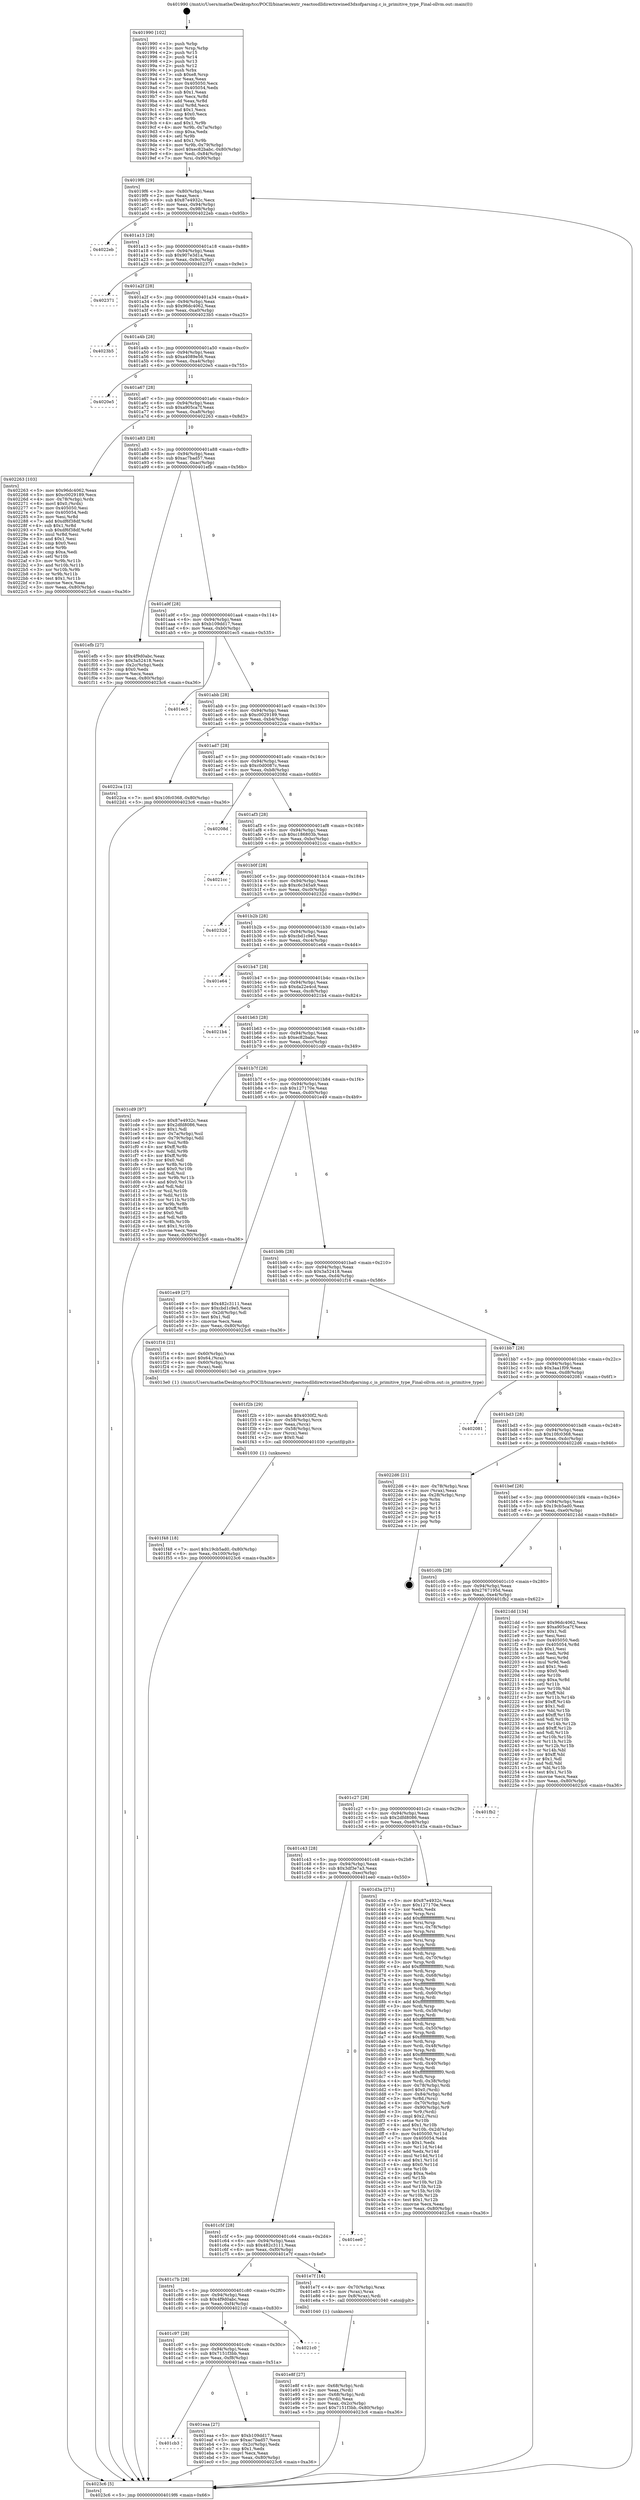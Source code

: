 digraph "0x401990" {
  label = "0x401990 (/mnt/c/Users/mathe/Desktop/tcc/POCII/binaries/extr_reactosdlldirectxwined3dxofparsing.c_is_primitive_type_Final-ollvm.out::main(0))"
  labelloc = "t"
  node[shape=record]

  Entry [label="",width=0.3,height=0.3,shape=circle,fillcolor=black,style=filled]
  "0x4019f6" [label="{
     0x4019f6 [29]\l
     | [instrs]\l
     &nbsp;&nbsp;0x4019f6 \<+3\>: mov -0x80(%rbp),%eax\l
     &nbsp;&nbsp;0x4019f9 \<+2\>: mov %eax,%ecx\l
     &nbsp;&nbsp;0x4019fb \<+6\>: sub $0x87e4932c,%ecx\l
     &nbsp;&nbsp;0x401a01 \<+6\>: mov %eax,-0x94(%rbp)\l
     &nbsp;&nbsp;0x401a07 \<+6\>: mov %ecx,-0x98(%rbp)\l
     &nbsp;&nbsp;0x401a0d \<+6\>: je 00000000004022eb \<main+0x95b\>\l
  }"]
  "0x4022eb" [label="{
     0x4022eb\l
  }", style=dashed]
  "0x401a13" [label="{
     0x401a13 [28]\l
     | [instrs]\l
     &nbsp;&nbsp;0x401a13 \<+5\>: jmp 0000000000401a18 \<main+0x88\>\l
     &nbsp;&nbsp;0x401a18 \<+6\>: mov -0x94(%rbp),%eax\l
     &nbsp;&nbsp;0x401a1e \<+5\>: sub $0x907e3d1a,%eax\l
     &nbsp;&nbsp;0x401a23 \<+6\>: mov %eax,-0x9c(%rbp)\l
     &nbsp;&nbsp;0x401a29 \<+6\>: je 0000000000402371 \<main+0x9e1\>\l
  }"]
  Exit [label="",width=0.3,height=0.3,shape=circle,fillcolor=black,style=filled,peripheries=2]
  "0x402371" [label="{
     0x402371\l
  }", style=dashed]
  "0x401a2f" [label="{
     0x401a2f [28]\l
     | [instrs]\l
     &nbsp;&nbsp;0x401a2f \<+5\>: jmp 0000000000401a34 \<main+0xa4\>\l
     &nbsp;&nbsp;0x401a34 \<+6\>: mov -0x94(%rbp),%eax\l
     &nbsp;&nbsp;0x401a3a \<+5\>: sub $0x96dc4062,%eax\l
     &nbsp;&nbsp;0x401a3f \<+6\>: mov %eax,-0xa0(%rbp)\l
     &nbsp;&nbsp;0x401a45 \<+6\>: je 00000000004023b5 \<main+0xa25\>\l
  }"]
  "0x401f48" [label="{
     0x401f48 [18]\l
     | [instrs]\l
     &nbsp;&nbsp;0x401f48 \<+7\>: movl $0x19cb5ad0,-0x80(%rbp)\l
     &nbsp;&nbsp;0x401f4f \<+6\>: mov %eax,-0x100(%rbp)\l
     &nbsp;&nbsp;0x401f55 \<+5\>: jmp 00000000004023c6 \<main+0xa36\>\l
  }"]
  "0x4023b5" [label="{
     0x4023b5\l
  }", style=dashed]
  "0x401a4b" [label="{
     0x401a4b [28]\l
     | [instrs]\l
     &nbsp;&nbsp;0x401a4b \<+5\>: jmp 0000000000401a50 \<main+0xc0\>\l
     &nbsp;&nbsp;0x401a50 \<+6\>: mov -0x94(%rbp),%eax\l
     &nbsp;&nbsp;0x401a56 \<+5\>: sub $0xa4089e56,%eax\l
     &nbsp;&nbsp;0x401a5b \<+6\>: mov %eax,-0xa4(%rbp)\l
     &nbsp;&nbsp;0x401a61 \<+6\>: je 00000000004020e5 \<main+0x755\>\l
  }"]
  "0x401f2b" [label="{
     0x401f2b [29]\l
     | [instrs]\l
     &nbsp;&nbsp;0x401f2b \<+10\>: movabs $0x4030f2,%rdi\l
     &nbsp;&nbsp;0x401f35 \<+4\>: mov -0x58(%rbp),%rcx\l
     &nbsp;&nbsp;0x401f39 \<+2\>: mov %eax,(%rcx)\l
     &nbsp;&nbsp;0x401f3b \<+4\>: mov -0x58(%rbp),%rcx\l
     &nbsp;&nbsp;0x401f3f \<+2\>: mov (%rcx),%esi\l
     &nbsp;&nbsp;0x401f41 \<+2\>: mov $0x0,%al\l
     &nbsp;&nbsp;0x401f43 \<+5\>: call 0000000000401030 \<printf@plt\>\l
     | [calls]\l
     &nbsp;&nbsp;0x401030 \{1\} (unknown)\l
  }"]
  "0x4020e5" [label="{
     0x4020e5\l
  }", style=dashed]
  "0x401a67" [label="{
     0x401a67 [28]\l
     | [instrs]\l
     &nbsp;&nbsp;0x401a67 \<+5\>: jmp 0000000000401a6c \<main+0xdc\>\l
     &nbsp;&nbsp;0x401a6c \<+6\>: mov -0x94(%rbp),%eax\l
     &nbsp;&nbsp;0x401a72 \<+5\>: sub $0xa905ca7f,%eax\l
     &nbsp;&nbsp;0x401a77 \<+6\>: mov %eax,-0xa8(%rbp)\l
     &nbsp;&nbsp;0x401a7d \<+6\>: je 0000000000402263 \<main+0x8d3\>\l
  }"]
  "0x401cb3" [label="{
     0x401cb3\l
  }", style=dashed]
  "0x402263" [label="{
     0x402263 [103]\l
     | [instrs]\l
     &nbsp;&nbsp;0x402263 \<+5\>: mov $0x96dc4062,%eax\l
     &nbsp;&nbsp;0x402268 \<+5\>: mov $0xc0029189,%ecx\l
     &nbsp;&nbsp;0x40226d \<+4\>: mov -0x78(%rbp),%rdx\l
     &nbsp;&nbsp;0x402271 \<+6\>: movl $0x0,(%rdx)\l
     &nbsp;&nbsp;0x402277 \<+7\>: mov 0x405050,%esi\l
     &nbsp;&nbsp;0x40227e \<+7\>: mov 0x405054,%edi\l
     &nbsp;&nbsp;0x402285 \<+3\>: mov %esi,%r8d\l
     &nbsp;&nbsp;0x402288 \<+7\>: add $0xdf6f38df,%r8d\l
     &nbsp;&nbsp;0x40228f \<+4\>: sub $0x1,%r8d\l
     &nbsp;&nbsp;0x402293 \<+7\>: sub $0xdf6f38df,%r8d\l
     &nbsp;&nbsp;0x40229a \<+4\>: imul %r8d,%esi\l
     &nbsp;&nbsp;0x40229e \<+3\>: and $0x1,%esi\l
     &nbsp;&nbsp;0x4022a1 \<+3\>: cmp $0x0,%esi\l
     &nbsp;&nbsp;0x4022a4 \<+4\>: sete %r9b\l
     &nbsp;&nbsp;0x4022a8 \<+3\>: cmp $0xa,%edi\l
     &nbsp;&nbsp;0x4022ab \<+4\>: setl %r10b\l
     &nbsp;&nbsp;0x4022af \<+3\>: mov %r9b,%r11b\l
     &nbsp;&nbsp;0x4022b2 \<+3\>: and %r10b,%r11b\l
     &nbsp;&nbsp;0x4022b5 \<+3\>: xor %r10b,%r9b\l
     &nbsp;&nbsp;0x4022b8 \<+3\>: or %r9b,%r11b\l
     &nbsp;&nbsp;0x4022bb \<+4\>: test $0x1,%r11b\l
     &nbsp;&nbsp;0x4022bf \<+3\>: cmovne %ecx,%eax\l
     &nbsp;&nbsp;0x4022c2 \<+3\>: mov %eax,-0x80(%rbp)\l
     &nbsp;&nbsp;0x4022c5 \<+5\>: jmp 00000000004023c6 \<main+0xa36\>\l
  }"]
  "0x401a83" [label="{
     0x401a83 [28]\l
     | [instrs]\l
     &nbsp;&nbsp;0x401a83 \<+5\>: jmp 0000000000401a88 \<main+0xf8\>\l
     &nbsp;&nbsp;0x401a88 \<+6\>: mov -0x94(%rbp),%eax\l
     &nbsp;&nbsp;0x401a8e \<+5\>: sub $0xac7bad57,%eax\l
     &nbsp;&nbsp;0x401a93 \<+6\>: mov %eax,-0xac(%rbp)\l
     &nbsp;&nbsp;0x401a99 \<+6\>: je 0000000000401efb \<main+0x56b\>\l
  }"]
  "0x401eaa" [label="{
     0x401eaa [27]\l
     | [instrs]\l
     &nbsp;&nbsp;0x401eaa \<+5\>: mov $0xb109dd17,%eax\l
     &nbsp;&nbsp;0x401eaf \<+5\>: mov $0xac7bad57,%ecx\l
     &nbsp;&nbsp;0x401eb4 \<+3\>: mov -0x2c(%rbp),%edx\l
     &nbsp;&nbsp;0x401eb7 \<+3\>: cmp $0x1,%edx\l
     &nbsp;&nbsp;0x401eba \<+3\>: cmovl %ecx,%eax\l
     &nbsp;&nbsp;0x401ebd \<+3\>: mov %eax,-0x80(%rbp)\l
     &nbsp;&nbsp;0x401ec0 \<+5\>: jmp 00000000004023c6 \<main+0xa36\>\l
  }"]
  "0x401efb" [label="{
     0x401efb [27]\l
     | [instrs]\l
     &nbsp;&nbsp;0x401efb \<+5\>: mov $0x4f9d0abc,%eax\l
     &nbsp;&nbsp;0x401f00 \<+5\>: mov $0x3a52418,%ecx\l
     &nbsp;&nbsp;0x401f05 \<+3\>: mov -0x2c(%rbp),%edx\l
     &nbsp;&nbsp;0x401f08 \<+3\>: cmp $0x0,%edx\l
     &nbsp;&nbsp;0x401f0b \<+3\>: cmove %ecx,%eax\l
     &nbsp;&nbsp;0x401f0e \<+3\>: mov %eax,-0x80(%rbp)\l
     &nbsp;&nbsp;0x401f11 \<+5\>: jmp 00000000004023c6 \<main+0xa36\>\l
  }"]
  "0x401a9f" [label="{
     0x401a9f [28]\l
     | [instrs]\l
     &nbsp;&nbsp;0x401a9f \<+5\>: jmp 0000000000401aa4 \<main+0x114\>\l
     &nbsp;&nbsp;0x401aa4 \<+6\>: mov -0x94(%rbp),%eax\l
     &nbsp;&nbsp;0x401aaa \<+5\>: sub $0xb109dd17,%eax\l
     &nbsp;&nbsp;0x401aaf \<+6\>: mov %eax,-0xb0(%rbp)\l
     &nbsp;&nbsp;0x401ab5 \<+6\>: je 0000000000401ec5 \<main+0x535\>\l
  }"]
  "0x401c97" [label="{
     0x401c97 [28]\l
     | [instrs]\l
     &nbsp;&nbsp;0x401c97 \<+5\>: jmp 0000000000401c9c \<main+0x30c\>\l
     &nbsp;&nbsp;0x401c9c \<+6\>: mov -0x94(%rbp),%eax\l
     &nbsp;&nbsp;0x401ca2 \<+5\>: sub $0x7151f3bb,%eax\l
     &nbsp;&nbsp;0x401ca7 \<+6\>: mov %eax,-0xf8(%rbp)\l
     &nbsp;&nbsp;0x401cad \<+6\>: je 0000000000401eaa \<main+0x51a\>\l
  }"]
  "0x401ec5" [label="{
     0x401ec5\l
  }", style=dashed]
  "0x401abb" [label="{
     0x401abb [28]\l
     | [instrs]\l
     &nbsp;&nbsp;0x401abb \<+5\>: jmp 0000000000401ac0 \<main+0x130\>\l
     &nbsp;&nbsp;0x401ac0 \<+6\>: mov -0x94(%rbp),%eax\l
     &nbsp;&nbsp;0x401ac6 \<+5\>: sub $0xc0029189,%eax\l
     &nbsp;&nbsp;0x401acb \<+6\>: mov %eax,-0xb4(%rbp)\l
     &nbsp;&nbsp;0x401ad1 \<+6\>: je 00000000004022ca \<main+0x93a\>\l
  }"]
  "0x4021c0" [label="{
     0x4021c0\l
  }", style=dashed]
  "0x4022ca" [label="{
     0x4022ca [12]\l
     | [instrs]\l
     &nbsp;&nbsp;0x4022ca \<+7\>: movl $0x10fc0368,-0x80(%rbp)\l
     &nbsp;&nbsp;0x4022d1 \<+5\>: jmp 00000000004023c6 \<main+0xa36\>\l
  }"]
  "0x401ad7" [label="{
     0x401ad7 [28]\l
     | [instrs]\l
     &nbsp;&nbsp;0x401ad7 \<+5\>: jmp 0000000000401adc \<main+0x14c\>\l
     &nbsp;&nbsp;0x401adc \<+6\>: mov -0x94(%rbp),%eax\l
     &nbsp;&nbsp;0x401ae2 \<+5\>: sub $0xc0d0087c,%eax\l
     &nbsp;&nbsp;0x401ae7 \<+6\>: mov %eax,-0xb8(%rbp)\l
     &nbsp;&nbsp;0x401aed \<+6\>: je 000000000040208d \<main+0x6fd\>\l
  }"]
  "0x401e8f" [label="{
     0x401e8f [27]\l
     | [instrs]\l
     &nbsp;&nbsp;0x401e8f \<+4\>: mov -0x68(%rbp),%rdi\l
     &nbsp;&nbsp;0x401e93 \<+2\>: mov %eax,(%rdi)\l
     &nbsp;&nbsp;0x401e95 \<+4\>: mov -0x68(%rbp),%rdi\l
     &nbsp;&nbsp;0x401e99 \<+2\>: mov (%rdi),%eax\l
     &nbsp;&nbsp;0x401e9b \<+3\>: mov %eax,-0x2c(%rbp)\l
     &nbsp;&nbsp;0x401e9e \<+7\>: movl $0x7151f3bb,-0x80(%rbp)\l
     &nbsp;&nbsp;0x401ea5 \<+5\>: jmp 00000000004023c6 \<main+0xa36\>\l
  }"]
  "0x40208d" [label="{
     0x40208d\l
  }", style=dashed]
  "0x401af3" [label="{
     0x401af3 [28]\l
     | [instrs]\l
     &nbsp;&nbsp;0x401af3 \<+5\>: jmp 0000000000401af8 \<main+0x168\>\l
     &nbsp;&nbsp;0x401af8 \<+6\>: mov -0x94(%rbp),%eax\l
     &nbsp;&nbsp;0x401afe \<+5\>: sub $0xc186803b,%eax\l
     &nbsp;&nbsp;0x401b03 \<+6\>: mov %eax,-0xbc(%rbp)\l
     &nbsp;&nbsp;0x401b09 \<+6\>: je 00000000004021cc \<main+0x83c\>\l
  }"]
  "0x401c7b" [label="{
     0x401c7b [28]\l
     | [instrs]\l
     &nbsp;&nbsp;0x401c7b \<+5\>: jmp 0000000000401c80 \<main+0x2f0\>\l
     &nbsp;&nbsp;0x401c80 \<+6\>: mov -0x94(%rbp),%eax\l
     &nbsp;&nbsp;0x401c86 \<+5\>: sub $0x4f9d0abc,%eax\l
     &nbsp;&nbsp;0x401c8b \<+6\>: mov %eax,-0xf4(%rbp)\l
     &nbsp;&nbsp;0x401c91 \<+6\>: je 00000000004021c0 \<main+0x830\>\l
  }"]
  "0x4021cc" [label="{
     0x4021cc\l
  }", style=dashed]
  "0x401b0f" [label="{
     0x401b0f [28]\l
     | [instrs]\l
     &nbsp;&nbsp;0x401b0f \<+5\>: jmp 0000000000401b14 \<main+0x184\>\l
     &nbsp;&nbsp;0x401b14 \<+6\>: mov -0x94(%rbp),%eax\l
     &nbsp;&nbsp;0x401b1a \<+5\>: sub $0xc6c345a9,%eax\l
     &nbsp;&nbsp;0x401b1f \<+6\>: mov %eax,-0xc0(%rbp)\l
     &nbsp;&nbsp;0x401b25 \<+6\>: je 000000000040232d \<main+0x99d\>\l
  }"]
  "0x401e7f" [label="{
     0x401e7f [16]\l
     | [instrs]\l
     &nbsp;&nbsp;0x401e7f \<+4\>: mov -0x70(%rbp),%rax\l
     &nbsp;&nbsp;0x401e83 \<+3\>: mov (%rax),%rax\l
     &nbsp;&nbsp;0x401e86 \<+4\>: mov 0x8(%rax),%rdi\l
     &nbsp;&nbsp;0x401e8a \<+5\>: call 0000000000401040 \<atoi@plt\>\l
     | [calls]\l
     &nbsp;&nbsp;0x401040 \{1\} (unknown)\l
  }"]
  "0x40232d" [label="{
     0x40232d\l
  }", style=dashed]
  "0x401b2b" [label="{
     0x401b2b [28]\l
     | [instrs]\l
     &nbsp;&nbsp;0x401b2b \<+5\>: jmp 0000000000401b30 \<main+0x1a0\>\l
     &nbsp;&nbsp;0x401b30 \<+6\>: mov -0x94(%rbp),%eax\l
     &nbsp;&nbsp;0x401b36 \<+5\>: sub $0xcbd1c9e5,%eax\l
     &nbsp;&nbsp;0x401b3b \<+6\>: mov %eax,-0xc4(%rbp)\l
     &nbsp;&nbsp;0x401b41 \<+6\>: je 0000000000401e64 \<main+0x4d4\>\l
  }"]
  "0x401c5f" [label="{
     0x401c5f [28]\l
     | [instrs]\l
     &nbsp;&nbsp;0x401c5f \<+5\>: jmp 0000000000401c64 \<main+0x2d4\>\l
     &nbsp;&nbsp;0x401c64 \<+6\>: mov -0x94(%rbp),%eax\l
     &nbsp;&nbsp;0x401c6a \<+5\>: sub $0x482c3111,%eax\l
     &nbsp;&nbsp;0x401c6f \<+6\>: mov %eax,-0xf0(%rbp)\l
     &nbsp;&nbsp;0x401c75 \<+6\>: je 0000000000401e7f \<main+0x4ef\>\l
  }"]
  "0x401e64" [label="{
     0x401e64\l
  }", style=dashed]
  "0x401b47" [label="{
     0x401b47 [28]\l
     | [instrs]\l
     &nbsp;&nbsp;0x401b47 \<+5\>: jmp 0000000000401b4c \<main+0x1bc\>\l
     &nbsp;&nbsp;0x401b4c \<+6\>: mov -0x94(%rbp),%eax\l
     &nbsp;&nbsp;0x401b52 \<+5\>: sub $0xda22e4cd,%eax\l
     &nbsp;&nbsp;0x401b57 \<+6\>: mov %eax,-0xc8(%rbp)\l
     &nbsp;&nbsp;0x401b5d \<+6\>: je 00000000004021b4 \<main+0x824\>\l
  }"]
  "0x401ee0" [label="{
     0x401ee0\l
  }", style=dashed]
  "0x4021b4" [label="{
     0x4021b4\l
  }", style=dashed]
  "0x401b63" [label="{
     0x401b63 [28]\l
     | [instrs]\l
     &nbsp;&nbsp;0x401b63 \<+5\>: jmp 0000000000401b68 \<main+0x1d8\>\l
     &nbsp;&nbsp;0x401b68 \<+6\>: mov -0x94(%rbp),%eax\l
     &nbsp;&nbsp;0x401b6e \<+5\>: sub $0xec82babc,%eax\l
     &nbsp;&nbsp;0x401b73 \<+6\>: mov %eax,-0xcc(%rbp)\l
     &nbsp;&nbsp;0x401b79 \<+6\>: je 0000000000401cd9 \<main+0x349\>\l
  }"]
  "0x401c43" [label="{
     0x401c43 [28]\l
     | [instrs]\l
     &nbsp;&nbsp;0x401c43 \<+5\>: jmp 0000000000401c48 \<main+0x2b8\>\l
     &nbsp;&nbsp;0x401c48 \<+6\>: mov -0x94(%rbp),%eax\l
     &nbsp;&nbsp;0x401c4e \<+5\>: sub $0x3df3e7a3,%eax\l
     &nbsp;&nbsp;0x401c53 \<+6\>: mov %eax,-0xec(%rbp)\l
     &nbsp;&nbsp;0x401c59 \<+6\>: je 0000000000401ee0 \<main+0x550\>\l
  }"]
  "0x401cd9" [label="{
     0x401cd9 [97]\l
     | [instrs]\l
     &nbsp;&nbsp;0x401cd9 \<+5\>: mov $0x87e4932c,%eax\l
     &nbsp;&nbsp;0x401cde \<+5\>: mov $0x2dfd8086,%ecx\l
     &nbsp;&nbsp;0x401ce3 \<+2\>: mov $0x1,%dl\l
     &nbsp;&nbsp;0x401ce5 \<+4\>: mov -0x7a(%rbp),%sil\l
     &nbsp;&nbsp;0x401ce9 \<+4\>: mov -0x79(%rbp),%dil\l
     &nbsp;&nbsp;0x401ced \<+3\>: mov %sil,%r8b\l
     &nbsp;&nbsp;0x401cf0 \<+4\>: xor $0xff,%r8b\l
     &nbsp;&nbsp;0x401cf4 \<+3\>: mov %dil,%r9b\l
     &nbsp;&nbsp;0x401cf7 \<+4\>: xor $0xff,%r9b\l
     &nbsp;&nbsp;0x401cfb \<+3\>: xor $0x0,%dl\l
     &nbsp;&nbsp;0x401cfe \<+3\>: mov %r8b,%r10b\l
     &nbsp;&nbsp;0x401d01 \<+4\>: and $0x0,%r10b\l
     &nbsp;&nbsp;0x401d05 \<+3\>: and %dl,%sil\l
     &nbsp;&nbsp;0x401d08 \<+3\>: mov %r9b,%r11b\l
     &nbsp;&nbsp;0x401d0b \<+4\>: and $0x0,%r11b\l
     &nbsp;&nbsp;0x401d0f \<+3\>: and %dl,%dil\l
     &nbsp;&nbsp;0x401d12 \<+3\>: or %sil,%r10b\l
     &nbsp;&nbsp;0x401d15 \<+3\>: or %dil,%r11b\l
     &nbsp;&nbsp;0x401d18 \<+3\>: xor %r11b,%r10b\l
     &nbsp;&nbsp;0x401d1b \<+3\>: or %r9b,%r8b\l
     &nbsp;&nbsp;0x401d1e \<+4\>: xor $0xff,%r8b\l
     &nbsp;&nbsp;0x401d22 \<+3\>: or $0x0,%dl\l
     &nbsp;&nbsp;0x401d25 \<+3\>: and %dl,%r8b\l
     &nbsp;&nbsp;0x401d28 \<+3\>: or %r8b,%r10b\l
     &nbsp;&nbsp;0x401d2b \<+4\>: test $0x1,%r10b\l
     &nbsp;&nbsp;0x401d2f \<+3\>: cmovne %ecx,%eax\l
     &nbsp;&nbsp;0x401d32 \<+3\>: mov %eax,-0x80(%rbp)\l
     &nbsp;&nbsp;0x401d35 \<+5\>: jmp 00000000004023c6 \<main+0xa36\>\l
  }"]
  "0x401b7f" [label="{
     0x401b7f [28]\l
     | [instrs]\l
     &nbsp;&nbsp;0x401b7f \<+5\>: jmp 0000000000401b84 \<main+0x1f4\>\l
     &nbsp;&nbsp;0x401b84 \<+6\>: mov -0x94(%rbp),%eax\l
     &nbsp;&nbsp;0x401b8a \<+5\>: sub $0x127170e,%eax\l
     &nbsp;&nbsp;0x401b8f \<+6\>: mov %eax,-0xd0(%rbp)\l
     &nbsp;&nbsp;0x401b95 \<+6\>: je 0000000000401e49 \<main+0x4b9\>\l
  }"]
  "0x4023c6" [label="{
     0x4023c6 [5]\l
     | [instrs]\l
     &nbsp;&nbsp;0x4023c6 \<+5\>: jmp 00000000004019f6 \<main+0x66\>\l
  }"]
  "0x401990" [label="{
     0x401990 [102]\l
     | [instrs]\l
     &nbsp;&nbsp;0x401990 \<+1\>: push %rbp\l
     &nbsp;&nbsp;0x401991 \<+3\>: mov %rsp,%rbp\l
     &nbsp;&nbsp;0x401994 \<+2\>: push %r15\l
     &nbsp;&nbsp;0x401996 \<+2\>: push %r14\l
     &nbsp;&nbsp;0x401998 \<+2\>: push %r13\l
     &nbsp;&nbsp;0x40199a \<+2\>: push %r12\l
     &nbsp;&nbsp;0x40199c \<+1\>: push %rbx\l
     &nbsp;&nbsp;0x40199d \<+7\>: sub $0xe8,%rsp\l
     &nbsp;&nbsp;0x4019a4 \<+2\>: xor %eax,%eax\l
     &nbsp;&nbsp;0x4019a6 \<+7\>: mov 0x405050,%ecx\l
     &nbsp;&nbsp;0x4019ad \<+7\>: mov 0x405054,%edx\l
     &nbsp;&nbsp;0x4019b4 \<+3\>: sub $0x1,%eax\l
     &nbsp;&nbsp;0x4019b7 \<+3\>: mov %ecx,%r8d\l
     &nbsp;&nbsp;0x4019ba \<+3\>: add %eax,%r8d\l
     &nbsp;&nbsp;0x4019bd \<+4\>: imul %r8d,%ecx\l
     &nbsp;&nbsp;0x4019c1 \<+3\>: and $0x1,%ecx\l
     &nbsp;&nbsp;0x4019c4 \<+3\>: cmp $0x0,%ecx\l
     &nbsp;&nbsp;0x4019c7 \<+4\>: sete %r9b\l
     &nbsp;&nbsp;0x4019cb \<+4\>: and $0x1,%r9b\l
     &nbsp;&nbsp;0x4019cf \<+4\>: mov %r9b,-0x7a(%rbp)\l
     &nbsp;&nbsp;0x4019d3 \<+3\>: cmp $0xa,%edx\l
     &nbsp;&nbsp;0x4019d6 \<+4\>: setl %r9b\l
     &nbsp;&nbsp;0x4019da \<+4\>: and $0x1,%r9b\l
     &nbsp;&nbsp;0x4019de \<+4\>: mov %r9b,-0x79(%rbp)\l
     &nbsp;&nbsp;0x4019e2 \<+7\>: movl $0xec82babc,-0x80(%rbp)\l
     &nbsp;&nbsp;0x4019e9 \<+6\>: mov %edi,-0x84(%rbp)\l
     &nbsp;&nbsp;0x4019ef \<+7\>: mov %rsi,-0x90(%rbp)\l
  }"]
  "0x401d3a" [label="{
     0x401d3a [271]\l
     | [instrs]\l
     &nbsp;&nbsp;0x401d3a \<+5\>: mov $0x87e4932c,%eax\l
     &nbsp;&nbsp;0x401d3f \<+5\>: mov $0x127170e,%ecx\l
     &nbsp;&nbsp;0x401d44 \<+2\>: xor %edx,%edx\l
     &nbsp;&nbsp;0x401d46 \<+3\>: mov %rsp,%rsi\l
     &nbsp;&nbsp;0x401d49 \<+4\>: add $0xfffffffffffffff0,%rsi\l
     &nbsp;&nbsp;0x401d4d \<+3\>: mov %rsi,%rsp\l
     &nbsp;&nbsp;0x401d50 \<+4\>: mov %rsi,-0x78(%rbp)\l
     &nbsp;&nbsp;0x401d54 \<+3\>: mov %rsp,%rsi\l
     &nbsp;&nbsp;0x401d57 \<+4\>: add $0xfffffffffffffff0,%rsi\l
     &nbsp;&nbsp;0x401d5b \<+3\>: mov %rsi,%rsp\l
     &nbsp;&nbsp;0x401d5e \<+3\>: mov %rsp,%rdi\l
     &nbsp;&nbsp;0x401d61 \<+4\>: add $0xfffffffffffffff0,%rdi\l
     &nbsp;&nbsp;0x401d65 \<+3\>: mov %rdi,%rsp\l
     &nbsp;&nbsp;0x401d68 \<+4\>: mov %rdi,-0x70(%rbp)\l
     &nbsp;&nbsp;0x401d6c \<+3\>: mov %rsp,%rdi\l
     &nbsp;&nbsp;0x401d6f \<+4\>: add $0xfffffffffffffff0,%rdi\l
     &nbsp;&nbsp;0x401d73 \<+3\>: mov %rdi,%rsp\l
     &nbsp;&nbsp;0x401d76 \<+4\>: mov %rdi,-0x68(%rbp)\l
     &nbsp;&nbsp;0x401d7a \<+3\>: mov %rsp,%rdi\l
     &nbsp;&nbsp;0x401d7d \<+4\>: add $0xfffffffffffffff0,%rdi\l
     &nbsp;&nbsp;0x401d81 \<+3\>: mov %rdi,%rsp\l
     &nbsp;&nbsp;0x401d84 \<+4\>: mov %rdi,-0x60(%rbp)\l
     &nbsp;&nbsp;0x401d88 \<+3\>: mov %rsp,%rdi\l
     &nbsp;&nbsp;0x401d8b \<+4\>: add $0xfffffffffffffff0,%rdi\l
     &nbsp;&nbsp;0x401d8f \<+3\>: mov %rdi,%rsp\l
     &nbsp;&nbsp;0x401d92 \<+4\>: mov %rdi,-0x58(%rbp)\l
     &nbsp;&nbsp;0x401d96 \<+3\>: mov %rsp,%rdi\l
     &nbsp;&nbsp;0x401d99 \<+4\>: add $0xfffffffffffffff0,%rdi\l
     &nbsp;&nbsp;0x401d9d \<+3\>: mov %rdi,%rsp\l
     &nbsp;&nbsp;0x401da0 \<+4\>: mov %rdi,-0x50(%rbp)\l
     &nbsp;&nbsp;0x401da4 \<+3\>: mov %rsp,%rdi\l
     &nbsp;&nbsp;0x401da7 \<+4\>: add $0xfffffffffffffff0,%rdi\l
     &nbsp;&nbsp;0x401dab \<+3\>: mov %rdi,%rsp\l
     &nbsp;&nbsp;0x401dae \<+4\>: mov %rdi,-0x48(%rbp)\l
     &nbsp;&nbsp;0x401db2 \<+3\>: mov %rsp,%rdi\l
     &nbsp;&nbsp;0x401db5 \<+4\>: add $0xfffffffffffffff0,%rdi\l
     &nbsp;&nbsp;0x401db9 \<+3\>: mov %rdi,%rsp\l
     &nbsp;&nbsp;0x401dbc \<+4\>: mov %rdi,-0x40(%rbp)\l
     &nbsp;&nbsp;0x401dc0 \<+3\>: mov %rsp,%rdi\l
     &nbsp;&nbsp;0x401dc3 \<+4\>: add $0xfffffffffffffff0,%rdi\l
     &nbsp;&nbsp;0x401dc7 \<+3\>: mov %rdi,%rsp\l
     &nbsp;&nbsp;0x401dca \<+4\>: mov %rdi,-0x38(%rbp)\l
     &nbsp;&nbsp;0x401dce \<+4\>: mov -0x78(%rbp),%rdi\l
     &nbsp;&nbsp;0x401dd2 \<+6\>: movl $0x0,(%rdi)\l
     &nbsp;&nbsp;0x401dd8 \<+7\>: mov -0x84(%rbp),%r8d\l
     &nbsp;&nbsp;0x401ddf \<+3\>: mov %r8d,(%rsi)\l
     &nbsp;&nbsp;0x401de2 \<+4\>: mov -0x70(%rbp),%rdi\l
     &nbsp;&nbsp;0x401de6 \<+7\>: mov -0x90(%rbp),%r9\l
     &nbsp;&nbsp;0x401ded \<+3\>: mov %r9,(%rdi)\l
     &nbsp;&nbsp;0x401df0 \<+3\>: cmpl $0x2,(%rsi)\l
     &nbsp;&nbsp;0x401df3 \<+4\>: setne %r10b\l
     &nbsp;&nbsp;0x401df7 \<+4\>: and $0x1,%r10b\l
     &nbsp;&nbsp;0x401dfb \<+4\>: mov %r10b,-0x2d(%rbp)\l
     &nbsp;&nbsp;0x401dff \<+8\>: mov 0x405050,%r11d\l
     &nbsp;&nbsp;0x401e07 \<+7\>: mov 0x405054,%ebx\l
     &nbsp;&nbsp;0x401e0e \<+3\>: sub $0x1,%edx\l
     &nbsp;&nbsp;0x401e11 \<+3\>: mov %r11d,%r14d\l
     &nbsp;&nbsp;0x401e14 \<+3\>: add %edx,%r14d\l
     &nbsp;&nbsp;0x401e17 \<+4\>: imul %r14d,%r11d\l
     &nbsp;&nbsp;0x401e1b \<+4\>: and $0x1,%r11d\l
     &nbsp;&nbsp;0x401e1f \<+4\>: cmp $0x0,%r11d\l
     &nbsp;&nbsp;0x401e23 \<+4\>: sete %r10b\l
     &nbsp;&nbsp;0x401e27 \<+3\>: cmp $0xa,%ebx\l
     &nbsp;&nbsp;0x401e2a \<+4\>: setl %r15b\l
     &nbsp;&nbsp;0x401e2e \<+3\>: mov %r10b,%r12b\l
     &nbsp;&nbsp;0x401e31 \<+3\>: and %r15b,%r12b\l
     &nbsp;&nbsp;0x401e34 \<+3\>: xor %r15b,%r10b\l
     &nbsp;&nbsp;0x401e37 \<+3\>: or %r10b,%r12b\l
     &nbsp;&nbsp;0x401e3a \<+4\>: test $0x1,%r12b\l
     &nbsp;&nbsp;0x401e3e \<+3\>: cmovne %ecx,%eax\l
     &nbsp;&nbsp;0x401e41 \<+3\>: mov %eax,-0x80(%rbp)\l
     &nbsp;&nbsp;0x401e44 \<+5\>: jmp 00000000004023c6 \<main+0xa36\>\l
  }"]
  "0x401e49" [label="{
     0x401e49 [27]\l
     | [instrs]\l
     &nbsp;&nbsp;0x401e49 \<+5\>: mov $0x482c3111,%eax\l
     &nbsp;&nbsp;0x401e4e \<+5\>: mov $0xcbd1c9e5,%ecx\l
     &nbsp;&nbsp;0x401e53 \<+3\>: mov -0x2d(%rbp),%dl\l
     &nbsp;&nbsp;0x401e56 \<+3\>: test $0x1,%dl\l
     &nbsp;&nbsp;0x401e59 \<+3\>: cmovne %ecx,%eax\l
     &nbsp;&nbsp;0x401e5c \<+3\>: mov %eax,-0x80(%rbp)\l
     &nbsp;&nbsp;0x401e5f \<+5\>: jmp 00000000004023c6 \<main+0xa36\>\l
  }"]
  "0x401b9b" [label="{
     0x401b9b [28]\l
     | [instrs]\l
     &nbsp;&nbsp;0x401b9b \<+5\>: jmp 0000000000401ba0 \<main+0x210\>\l
     &nbsp;&nbsp;0x401ba0 \<+6\>: mov -0x94(%rbp),%eax\l
     &nbsp;&nbsp;0x401ba6 \<+5\>: sub $0x3a52418,%eax\l
     &nbsp;&nbsp;0x401bab \<+6\>: mov %eax,-0xd4(%rbp)\l
     &nbsp;&nbsp;0x401bb1 \<+6\>: je 0000000000401f16 \<main+0x586\>\l
  }"]
  "0x401c27" [label="{
     0x401c27 [28]\l
     | [instrs]\l
     &nbsp;&nbsp;0x401c27 \<+5\>: jmp 0000000000401c2c \<main+0x29c\>\l
     &nbsp;&nbsp;0x401c2c \<+6\>: mov -0x94(%rbp),%eax\l
     &nbsp;&nbsp;0x401c32 \<+5\>: sub $0x2dfd8086,%eax\l
     &nbsp;&nbsp;0x401c37 \<+6\>: mov %eax,-0xe8(%rbp)\l
     &nbsp;&nbsp;0x401c3d \<+6\>: je 0000000000401d3a \<main+0x3aa\>\l
  }"]
  "0x401f16" [label="{
     0x401f16 [21]\l
     | [instrs]\l
     &nbsp;&nbsp;0x401f16 \<+4\>: mov -0x60(%rbp),%rax\l
     &nbsp;&nbsp;0x401f1a \<+6\>: movl $0x64,(%rax)\l
     &nbsp;&nbsp;0x401f20 \<+4\>: mov -0x60(%rbp),%rax\l
     &nbsp;&nbsp;0x401f24 \<+2\>: mov (%rax),%edi\l
     &nbsp;&nbsp;0x401f26 \<+5\>: call 00000000004013e0 \<is_primitive_type\>\l
     | [calls]\l
     &nbsp;&nbsp;0x4013e0 \{1\} (/mnt/c/Users/mathe/Desktop/tcc/POCII/binaries/extr_reactosdlldirectxwined3dxofparsing.c_is_primitive_type_Final-ollvm.out::is_primitive_type)\l
  }"]
  "0x401bb7" [label="{
     0x401bb7 [28]\l
     | [instrs]\l
     &nbsp;&nbsp;0x401bb7 \<+5\>: jmp 0000000000401bbc \<main+0x22c\>\l
     &nbsp;&nbsp;0x401bbc \<+6\>: mov -0x94(%rbp),%eax\l
     &nbsp;&nbsp;0x401bc2 \<+5\>: sub $0x3aa1f09,%eax\l
     &nbsp;&nbsp;0x401bc7 \<+6\>: mov %eax,-0xd8(%rbp)\l
     &nbsp;&nbsp;0x401bcd \<+6\>: je 0000000000402081 \<main+0x6f1\>\l
  }"]
  "0x401fb2" [label="{
     0x401fb2\l
  }", style=dashed]
  "0x402081" [label="{
     0x402081\l
  }", style=dashed]
  "0x401bd3" [label="{
     0x401bd3 [28]\l
     | [instrs]\l
     &nbsp;&nbsp;0x401bd3 \<+5\>: jmp 0000000000401bd8 \<main+0x248\>\l
     &nbsp;&nbsp;0x401bd8 \<+6\>: mov -0x94(%rbp),%eax\l
     &nbsp;&nbsp;0x401bde \<+5\>: sub $0x10fc0368,%eax\l
     &nbsp;&nbsp;0x401be3 \<+6\>: mov %eax,-0xdc(%rbp)\l
     &nbsp;&nbsp;0x401be9 \<+6\>: je 00000000004022d6 \<main+0x946\>\l
  }"]
  "0x401c0b" [label="{
     0x401c0b [28]\l
     | [instrs]\l
     &nbsp;&nbsp;0x401c0b \<+5\>: jmp 0000000000401c10 \<main+0x280\>\l
     &nbsp;&nbsp;0x401c10 \<+6\>: mov -0x94(%rbp),%eax\l
     &nbsp;&nbsp;0x401c16 \<+5\>: sub $0x2767195d,%eax\l
     &nbsp;&nbsp;0x401c1b \<+6\>: mov %eax,-0xe4(%rbp)\l
     &nbsp;&nbsp;0x401c21 \<+6\>: je 0000000000401fb2 \<main+0x622\>\l
  }"]
  "0x4022d6" [label="{
     0x4022d6 [21]\l
     | [instrs]\l
     &nbsp;&nbsp;0x4022d6 \<+4\>: mov -0x78(%rbp),%rax\l
     &nbsp;&nbsp;0x4022da \<+2\>: mov (%rax),%eax\l
     &nbsp;&nbsp;0x4022dc \<+4\>: lea -0x28(%rbp),%rsp\l
     &nbsp;&nbsp;0x4022e0 \<+1\>: pop %rbx\l
     &nbsp;&nbsp;0x4022e1 \<+2\>: pop %r12\l
     &nbsp;&nbsp;0x4022e3 \<+2\>: pop %r13\l
     &nbsp;&nbsp;0x4022e5 \<+2\>: pop %r14\l
     &nbsp;&nbsp;0x4022e7 \<+2\>: pop %r15\l
     &nbsp;&nbsp;0x4022e9 \<+1\>: pop %rbp\l
     &nbsp;&nbsp;0x4022ea \<+1\>: ret\l
  }"]
  "0x401bef" [label="{
     0x401bef [28]\l
     | [instrs]\l
     &nbsp;&nbsp;0x401bef \<+5\>: jmp 0000000000401bf4 \<main+0x264\>\l
     &nbsp;&nbsp;0x401bf4 \<+6\>: mov -0x94(%rbp),%eax\l
     &nbsp;&nbsp;0x401bfa \<+5\>: sub $0x19cb5ad0,%eax\l
     &nbsp;&nbsp;0x401bff \<+6\>: mov %eax,-0xe0(%rbp)\l
     &nbsp;&nbsp;0x401c05 \<+6\>: je 00000000004021dd \<main+0x84d\>\l
  }"]
  "0x4021dd" [label="{
     0x4021dd [134]\l
     | [instrs]\l
     &nbsp;&nbsp;0x4021dd \<+5\>: mov $0x96dc4062,%eax\l
     &nbsp;&nbsp;0x4021e2 \<+5\>: mov $0xa905ca7f,%ecx\l
     &nbsp;&nbsp;0x4021e7 \<+2\>: mov $0x1,%dl\l
     &nbsp;&nbsp;0x4021e9 \<+2\>: xor %esi,%esi\l
     &nbsp;&nbsp;0x4021eb \<+7\>: mov 0x405050,%edi\l
     &nbsp;&nbsp;0x4021f2 \<+8\>: mov 0x405054,%r8d\l
     &nbsp;&nbsp;0x4021fa \<+3\>: sub $0x1,%esi\l
     &nbsp;&nbsp;0x4021fd \<+3\>: mov %edi,%r9d\l
     &nbsp;&nbsp;0x402200 \<+3\>: add %esi,%r9d\l
     &nbsp;&nbsp;0x402203 \<+4\>: imul %r9d,%edi\l
     &nbsp;&nbsp;0x402207 \<+3\>: and $0x1,%edi\l
     &nbsp;&nbsp;0x40220a \<+3\>: cmp $0x0,%edi\l
     &nbsp;&nbsp;0x40220d \<+4\>: sete %r10b\l
     &nbsp;&nbsp;0x402211 \<+4\>: cmp $0xa,%r8d\l
     &nbsp;&nbsp;0x402215 \<+4\>: setl %r11b\l
     &nbsp;&nbsp;0x402219 \<+3\>: mov %r10b,%bl\l
     &nbsp;&nbsp;0x40221c \<+3\>: xor $0xff,%bl\l
     &nbsp;&nbsp;0x40221f \<+3\>: mov %r11b,%r14b\l
     &nbsp;&nbsp;0x402222 \<+4\>: xor $0xff,%r14b\l
     &nbsp;&nbsp;0x402226 \<+3\>: xor $0x1,%dl\l
     &nbsp;&nbsp;0x402229 \<+3\>: mov %bl,%r15b\l
     &nbsp;&nbsp;0x40222c \<+4\>: and $0xff,%r15b\l
     &nbsp;&nbsp;0x402230 \<+3\>: and %dl,%r10b\l
     &nbsp;&nbsp;0x402233 \<+3\>: mov %r14b,%r12b\l
     &nbsp;&nbsp;0x402236 \<+4\>: and $0xff,%r12b\l
     &nbsp;&nbsp;0x40223a \<+3\>: and %dl,%r11b\l
     &nbsp;&nbsp;0x40223d \<+3\>: or %r10b,%r15b\l
     &nbsp;&nbsp;0x402240 \<+3\>: or %r11b,%r12b\l
     &nbsp;&nbsp;0x402243 \<+3\>: xor %r12b,%r15b\l
     &nbsp;&nbsp;0x402246 \<+3\>: or %r14b,%bl\l
     &nbsp;&nbsp;0x402249 \<+3\>: xor $0xff,%bl\l
     &nbsp;&nbsp;0x40224c \<+3\>: or $0x1,%dl\l
     &nbsp;&nbsp;0x40224f \<+2\>: and %dl,%bl\l
     &nbsp;&nbsp;0x402251 \<+3\>: or %bl,%r15b\l
     &nbsp;&nbsp;0x402254 \<+4\>: test $0x1,%r15b\l
     &nbsp;&nbsp;0x402258 \<+3\>: cmovne %ecx,%eax\l
     &nbsp;&nbsp;0x40225b \<+3\>: mov %eax,-0x80(%rbp)\l
     &nbsp;&nbsp;0x40225e \<+5\>: jmp 00000000004023c6 \<main+0xa36\>\l
  }"]
  Entry -> "0x401990" [label=" 1"]
  "0x4019f6" -> "0x4022eb" [label=" 0"]
  "0x4019f6" -> "0x401a13" [label=" 11"]
  "0x4022d6" -> Exit [label=" 1"]
  "0x401a13" -> "0x402371" [label=" 0"]
  "0x401a13" -> "0x401a2f" [label=" 11"]
  "0x4022ca" -> "0x4023c6" [label=" 1"]
  "0x401a2f" -> "0x4023b5" [label=" 0"]
  "0x401a2f" -> "0x401a4b" [label=" 11"]
  "0x402263" -> "0x4023c6" [label=" 1"]
  "0x401a4b" -> "0x4020e5" [label=" 0"]
  "0x401a4b" -> "0x401a67" [label=" 11"]
  "0x4021dd" -> "0x4023c6" [label=" 1"]
  "0x401a67" -> "0x402263" [label=" 1"]
  "0x401a67" -> "0x401a83" [label=" 10"]
  "0x401f48" -> "0x4023c6" [label=" 1"]
  "0x401a83" -> "0x401efb" [label=" 1"]
  "0x401a83" -> "0x401a9f" [label=" 9"]
  "0x401f2b" -> "0x401f48" [label=" 1"]
  "0x401a9f" -> "0x401ec5" [label=" 0"]
  "0x401a9f" -> "0x401abb" [label=" 9"]
  "0x401efb" -> "0x4023c6" [label=" 1"]
  "0x401abb" -> "0x4022ca" [label=" 1"]
  "0x401abb" -> "0x401ad7" [label=" 8"]
  "0x401eaa" -> "0x4023c6" [label=" 1"]
  "0x401ad7" -> "0x40208d" [label=" 0"]
  "0x401ad7" -> "0x401af3" [label=" 8"]
  "0x401c97" -> "0x401eaa" [label=" 1"]
  "0x401af3" -> "0x4021cc" [label=" 0"]
  "0x401af3" -> "0x401b0f" [label=" 8"]
  "0x401f16" -> "0x401f2b" [label=" 1"]
  "0x401b0f" -> "0x40232d" [label=" 0"]
  "0x401b0f" -> "0x401b2b" [label=" 8"]
  "0x401c7b" -> "0x401c97" [label=" 1"]
  "0x401b2b" -> "0x401e64" [label=" 0"]
  "0x401b2b" -> "0x401b47" [label=" 8"]
  "0x401c97" -> "0x401cb3" [label=" 0"]
  "0x401b47" -> "0x4021b4" [label=" 0"]
  "0x401b47" -> "0x401b63" [label=" 8"]
  "0x401e8f" -> "0x4023c6" [label=" 1"]
  "0x401b63" -> "0x401cd9" [label=" 1"]
  "0x401b63" -> "0x401b7f" [label=" 7"]
  "0x401cd9" -> "0x4023c6" [label=" 1"]
  "0x401990" -> "0x4019f6" [label=" 1"]
  "0x4023c6" -> "0x4019f6" [label=" 10"]
  "0x401c5f" -> "0x401e7f" [label=" 1"]
  "0x401b7f" -> "0x401e49" [label=" 1"]
  "0x401b7f" -> "0x401b9b" [label=" 6"]
  "0x401c7b" -> "0x4021c0" [label=" 0"]
  "0x401b9b" -> "0x401f16" [label=" 1"]
  "0x401b9b" -> "0x401bb7" [label=" 5"]
  "0x401c43" -> "0x401ee0" [label=" 0"]
  "0x401bb7" -> "0x402081" [label=" 0"]
  "0x401bb7" -> "0x401bd3" [label=" 5"]
  "0x401e7f" -> "0x401e8f" [label=" 1"]
  "0x401bd3" -> "0x4022d6" [label=" 1"]
  "0x401bd3" -> "0x401bef" [label=" 4"]
  "0x401d3a" -> "0x4023c6" [label=" 1"]
  "0x401bef" -> "0x4021dd" [label=" 1"]
  "0x401bef" -> "0x401c0b" [label=" 3"]
  "0x401e49" -> "0x4023c6" [label=" 1"]
  "0x401c0b" -> "0x401fb2" [label=" 0"]
  "0x401c0b" -> "0x401c27" [label=" 3"]
  "0x401c43" -> "0x401c5f" [label=" 2"]
  "0x401c27" -> "0x401d3a" [label=" 1"]
  "0x401c27" -> "0x401c43" [label=" 2"]
  "0x401c5f" -> "0x401c7b" [label=" 1"]
}
